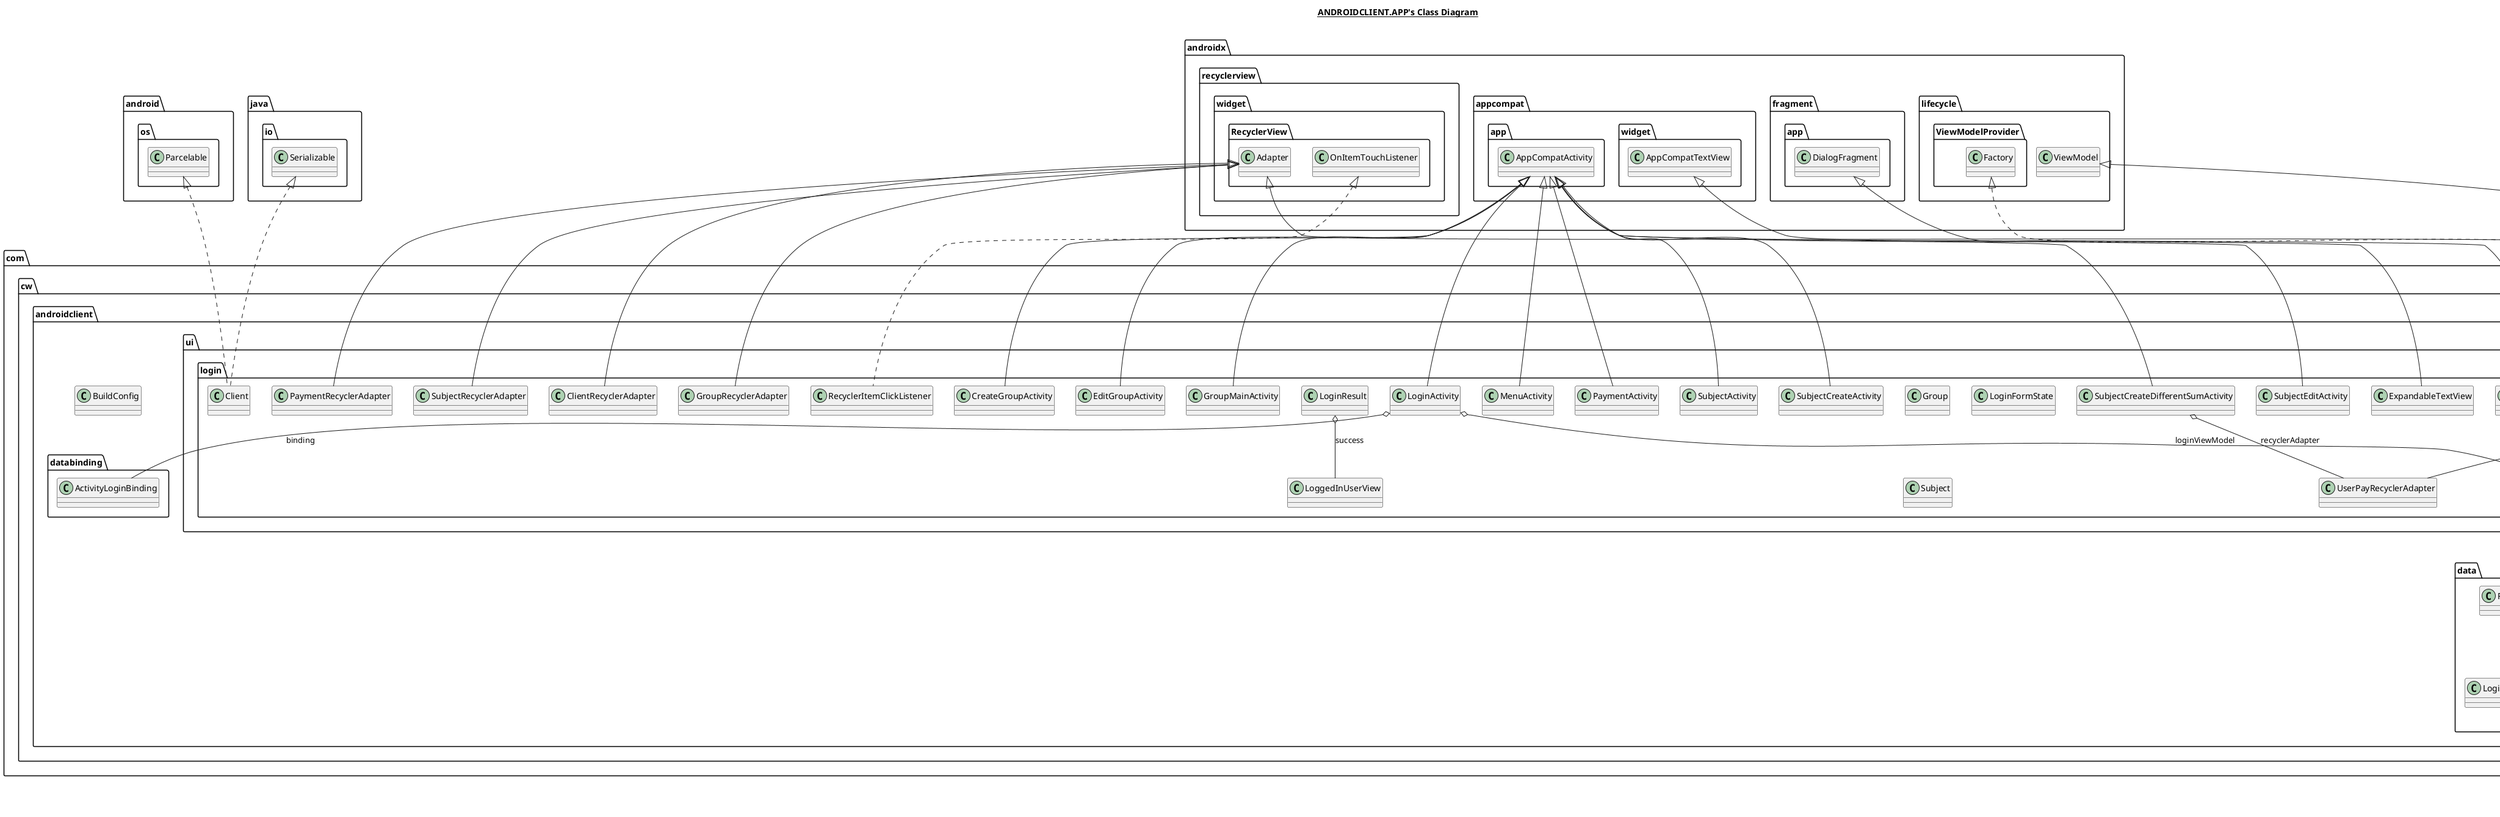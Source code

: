 @startuml

title __ANDROIDCLIENT.APP's Class Diagram__\n

  namespace com.cw.androidclient {
    class com.cw.androidclient.BuildConfig {
    }
  }
  

  namespace com.cw.androidclient {
    namespace data {
      class com.cw.androidclient.data.LoginDataSource {
      }
    }
  }
  

  namespace com.cw.androidclient {
    namespace data {
      class com.cw.androidclient.data.LoginRepository {
      }
    }
  }
  

  namespace com.cw.androidclient {
    namespace data {
      class com.cw.androidclient.data.Result {
      }
    }
  }
  

  namespace com.cw.androidclient {
    namespace data {
      namespace model {
        class com.cw.androidclient.data.model.LoggedInUser {
        }
      }
    }
  }
  

  namespace com.cw.androidclient {
    namespace ui.login {
      class com.cw.androidclient.ui.login.Client {
      }
    }
  }
  

  namespace com.cw.androidclient {
    namespace ui.login {
      class com.cw.androidclient.ui.login.ClientRecyclerAdapter {
      }
    }
  }
  

  namespace com.cw.androidclient {
    namespace ui.login {
      class com.cw.androidclient.ui.login.CreateGroupActivity {
      }
    }
  }
  

  namespace com.cw.androidclient {
    namespace ui.login {
      class com.cw.androidclient.ui.login.EditGroupActivity {
      }
    }
  }
  

  namespace com.cw.androidclient {
    namespace ui.login {
      class com.cw.androidclient.ui.login.ExpandableTextView {
      }
    }
  }
  

  namespace com.cw.androidclient {
    namespace ui.login {
      class com.cw.androidclient.ui.login.Group {
      }
    }
  }
  

  namespace com.cw.androidclient {
    namespace ui.login {
      class com.cw.androidclient.ui.login.GroupMainActivity {
      }
    }
  }
  

  namespace com.cw.androidclient {
    namespace ui.login {
      class com.cw.androidclient.ui.login.GroupRecyclerAdapter {
      }
    }
  }
  

  namespace com.cw.androidclient {
    namespace ui.login {
      class com.cw.androidclient.ui.login.KeyPicker {
      }
    }
  }
  

  namespace com.cw.androidclient {
    namespace ui.login {
      class com.cw.androidclient.ui.login.LoggedInUserView {
      }
    }
  }
  

  namespace com.cw.androidclient {
    namespace ui.login {
      class com.cw.androidclient.ui.login.LoginActivity {
      }
    }
  }
  

  namespace com.cw.androidclient {
    namespace ui.login {
      class com.cw.androidclient.ui.login.LoginFormState {
      }
    }
  }
  

  namespace com.cw.androidclient {
    namespace ui.login {
      class com.cw.androidclient.ui.login.LoginResult {
      }
    }
  }
  

  namespace com.cw.androidclient {
    namespace ui.login {
      class com.cw.androidclient.ui.login.LoginViewModel {
      }
    }
  }
  

  namespace com.cw.androidclient {
    namespace ui.login {
      class com.cw.androidclient.ui.login.LoginViewModelFactory {
      }
    }
  }
  

  namespace com.cw.androidclient {
    namespace ui.login {
      class com.cw.androidclient.ui.login.MenuActivity {
      }
    }
  }
  

  namespace com.cw.androidclient {
    namespace ui.login {
      class com.cw.androidclient.ui.login.PaymentActivity {
      }
    }
  }
  

  namespace com.cw.androidclient {
    namespace ui.login {
      class com.cw.androidclient.ui.login.PaymentRecyclerAdapter {
      }
    }
  }
  

  namespace com.cw.androidclient {
    namespace ui.login {
      class com.cw.androidclient.ui.login.RecyclerItemClickListener {
      }
    }
  }
  

  namespace com.cw.androidclient {
    namespace ui.login {
      class com.cw.androidclient.ui.login.Subject {
      }
    }
  }
  

  namespace com.cw.androidclient {
    namespace ui.login {
      class com.cw.androidclient.ui.login.SubjectActivity {
      }
    }
  }
  

  namespace com.cw.androidclient {
    namespace ui.login {
      class com.cw.androidclient.ui.login.SubjectCreateActivity {
      }
    }
  }
  

  namespace com.cw.androidclient {
    namespace ui.login {
      class com.cw.androidclient.ui.login.SubjectCreateDifferentSumActivity {
      }
    }
  }
  

  namespace com.cw.androidclient {
    namespace ui.login {
      class com.cw.androidclient.ui.login.SubjectEditActivity {
      }
    }
  }
  

  namespace com.cw.androidclient {
    namespace ui.login {
      class com.cw.androidclient.ui.login.SubjectRecyclerAdapter {
      }
    }
  }
  

  namespace com.cw.androidclient {
    namespace ui.login {
      class com.cw.androidclient.ui.login.UserPayRecyclerAdapter {
      }
    }
  }
  

  com.cw.androidclient.data.LoginRepository o-- com.cw.androidclient.data.LoginDataSource : dataSource
  com.cw.androidclient.data.LoginRepository o-- com.cw.androidclient.data.model.LoggedInUser : user
  com.cw.androidclient.ui.login.Client .up.|> android.os.Parcelable
  com.cw.androidclient.ui.login.Client .up.|> java.io.Serializable
  com.cw.androidclient.ui.login.ClientRecyclerAdapter -up-|> androidx.recyclerview.widget.RecyclerView.Adapter
  com.cw.androidclient.ui.login.CreateGroupActivity -up-|> androidx.appcompat.app.AppCompatActivity
  com.cw.androidclient.ui.login.EditGroupActivity -up-|> androidx.appcompat.app.AppCompatActivity
  com.cw.androidclient.ui.login.ExpandableTextView -up-|> androidx.appcompat.widget.AppCompatTextView
  com.cw.androidclient.ui.login.GroupMainActivity -up-|> androidx.appcompat.app.AppCompatActivity
  com.cw.androidclient.ui.login.GroupRecyclerAdapter -up-|> androidx.recyclerview.widget.RecyclerView.Adapter
  com.cw.androidclient.ui.login.KeyPicker -up-|> androidx.fragment.app.DialogFragment
  com.cw.androidclient.ui.login.LoginActivity -up-|> androidx.appcompat.app.AppCompatActivity
  com.cw.androidclient.ui.login.LoginActivity o-- com.cw.androidclient.databinding.ActivityLoginBinding : binding
  com.cw.androidclient.ui.login.LoginActivity o-- com.cw.androidclient.ui.login.LoginViewModel : loginViewModel
  com.cw.androidclient.ui.login.LoginResult o-- com.cw.androidclient.ui.login.LoggedInUserView : success
  com.cw.androidclient.ui.login.LoginViewModel -up-|> androidx.lifecycle.ViewModel
  com.cw.androidclient.ui.login.LoginViewModel o-- com.cw.androidclient.data.LoginRepository : loginRepository
  com.cw.androidclient.ui.login.LoginViewModelFactory .up.|> androidx.lifecycle.ViewModelProvider.Factory
  com.cw.androidclient.ui.login.MenuActivity -up-|> androidx.appcompat.app.AppCompatActivity
  com.cw.androidclient.ui.login.PaymentActivity -up-|> androidx.appcompat.app.AppCompatActivity
  com.cw.androidclient.ui.login.PaymentRecyclerAdapter -up-|> androidx.recyclerview.widget.RecyclerView.Adapter
  com.cw.androidclient.ui.login.RecyclerItemClickListener .up.|> androidx.recyclerview.widget.RecyclerView.OnItemTouchListener
  com.cw.androidclient.ui.login.RecyclerItemClickListener o-- com.cw.androidclient.ui.login.RecyclerItemClickListener.OnItemClickListener : mListener
  com.cw.androidclient.ui.login.SubjectActivity -up-|> androidx.appcompat.app.AppCompatActivity
  com.cw.androidclient.ui.login.SubjectCreateActivity -up-|> androidx.appcompat.app.AppCompatActivity
  com.cw.androidclient.ui.login.SubjectCreateDifferentSumActivity -up-|> androidx.appcompat.app.AppCompatActivity
  com.cw.androidclient.ui.login.SubjectCreateDifferentSumActivity o-- com.cw.androidclient.ui.login.UserPayRecyclerAdapter : recyclerAdapter
  com.cw.androidclient.ui.login.SubjectEditActivity -up-|> androidx.appcompat.app.AppCompatActivity
  com.cw.androidclient.ui.login.SubjectRecyclerAdapter -up-|> androidx.recyclerview.widget.RecyclerView.Adapter
  com.cw.androidclient.ui.login.UserPayRecyclerAdapter -up-|> androidx.recyclerview.widget.RecyclerView.Adapter


right footer


PlantUML diagram generated by SketchIt! (https://bitbucket.org/pmesmeur/sketch.it)
For more information about this tool, please contact philippe.mesmeur@gmail.com
endfooter

@enduml
